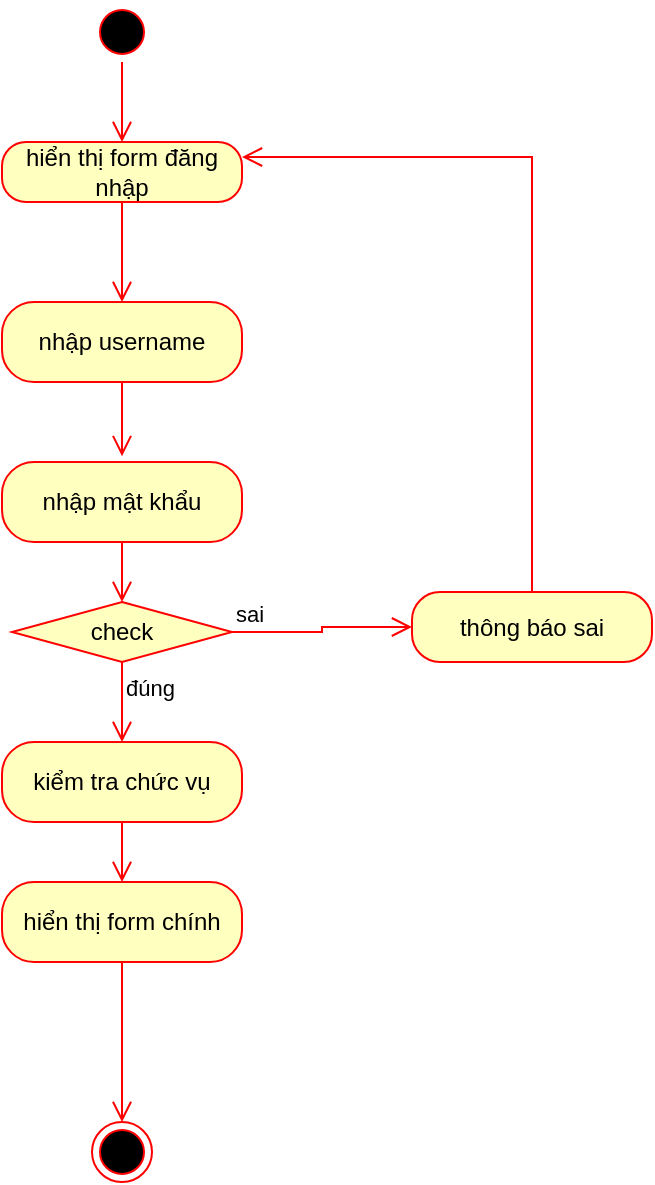 <mxfile version="20.3.0" type="device"><diagram id="CUVV-u7l6AxfCylfgbmC" name="Page-1"><mxGraphModel dx="865" dy="534" grid="1" gridSize="10" guides="1" tooltips="1" connect="1" arrows="1" fold="1" page="1" pageScale="1" pageWidth="850" pageHeight="1100" math="0" shadow="0"><root><mxCell id="0"/><mxCell id="1" parent="0"/><mxCell id="6yCrp6qn9ceeJRNBM0Po-1" value="" style="ellipse;html=1;shape=startState;fillColor=#000000;strokeColor=#ff0000;" parent="1" vertex="1"><mxGeometry x="360" y="180" width="30" height="30" as="geometry"/></mxCell><mxCell id="6yCrp6qn9ceeJRNBM0Po-2" value="" style="edgeStyle=orthogonalEdgeStyle;html=1;verticalAlign=bottom;endArrow=open;endSize=8;strokeColor=#ff0000;rounded=0;entryX=0.5;entryY=0;entryDx=0;entryDy=0;" parent="1" source="6yCrp6qn9ceeJRNBM0Po-1" target="6yCrp6qn9ceeJRNBM0Po-4" edge="1"><mxGeometry relative="1" as="geometry"><mxPoint x="370" y="270" as="targetPoint"/></mxGeometry></mxCell><mxCell id="6yCrp6qn9ceeJRNBM0Po-4" value="hiển thị form đăng nhập" style="rounded=1;whiteSpace=wrap;html=1;arcSize=40;fontColor=#000000;fillColor=#ffffc0;strokeColor=#ff0000;" parent="1" vertex="1"><mxGeometry x="315" y="250" width="120" height="30" as="geometry"/></mxCell><mxCell id="6yCrp6qn9ceeJRNBM0Po-5" value="" style="edgeStyle=orthogonalEdgeStyle;html=1;verticalAlign=bottom;endArrow=open;endSize=8;strokeColor=#ff0000;rounded=0;entryX=0.5;entryY=0;entryDx=0;entryDy=0;" parent="1" source="6yCrp6qn9ceeJRNBM0Po-4" target="6yCrp6qn9ceeJRNBM0Po-6" edge="1"><mxGeometry relative="1" as="geometry"><mxPoint x="375" y="330" as="targetPoint"/></mxGeometry></mxCell><mxCell id="6yCrp6qn9ceeJRNBM0Po-6" value="nhập username" style="rounded=1;whiteSpace=wrap;html=1;arcSize=40;fontColor=#000000;fillColor=#ffffc0;strokeColor=#ff0000;" parent="1" vertex="1"><mxGeometry x="315" y="330" width="120" height="40" as="geometry"/></mxCell><mxCell id="6yCrp6qn9ceeJRNBM0Po-7" value="" style="edgeStyle=orthogonalEdgeStyle;html=1;verticalAlign=bottom;endArrow=open;endSize=8;strokeColor=#ff0000;rounded=0;entryX=0.5;entryY=-0.073;entryDx=0;entryDy=0;entryPerimeter=0;" parent="1" source="6yCrp6qn9ceeJRNBM0Po-6" target="9tqJVjn2WEzQm-eM4vZG-1" edge="1"><mxGeometry relative="1" as="geometry"><mxPoint x="380" y="430" as="targetPoint"/></mxGeometry></mxCell><mxCell id="6yCrp6qn9ceeJRNBM0Po-8" value="check" style="rhombus;whiteSpace=wrap;html=1;fillColor=#ffffc0;strokeColor=#ff0000;" parent="1" vertex="1"><mxGeometry x="320" y="480" width="110" height="30" as="geometry"/></mxCell><mxCell id="6yCrp6qn9ceeJRNBM0Po-9" value="sai" style="edgeStyle=orthogonalEdgeStyle;html=1;align=left;verticalAlign=bottom;endArrow=open;endSize=8;strokeColor=#ff0000;rounded=0;entryX=0;entryY=0.5;entryDx=0;entryDy=0;" parent="1" source="6yCrp6qn9ceeJRNBM0Po-8" target="9tqJVjn2WEzQm-eM4vZG-4" edge="1"><mxGeometry x="-1" relative="1" as="geometry"><mxPoint x="480" y="485" as="targetPoint"/></mxGeometry></mxCell><mxCell id="6yCrp6qn9ceeJRNBM0Po-10" value="đúng" style="edgeStyle=orthogonalEdgeStyle;html=1;align=left;verticalAlign=top;endArrow=open;endSize=8;strokeColor=#ff0000;rounded=0;entryX=0.5;entryY=0;entryDx=0;entryDy=0;" parent="1" source="6yCrp6qn9ceeJRNBM0Po-8" target="6yCrp6qn9ceeJRNBM0Po-17" edge="1"><mxGeometry x="-1" relative="1" as="geometry"><mxPoint x="375" y="550" as="targetPoint"/></mxGeometry></mxCell><mxCell id="6yCrp6qn9ceeJRNBM0Po-17" value="kiểm tra chức vụ" style="rounded=1;whiteSpace=wrap;html=1;arcSize=40;fontColor=#000000;fillColor=#ffffc0;strokeColor=#ff0000;" parent="1" vertex="1"><mxGeometry x="315" y="550" width="120" height="40" as="geometry"/></mxCell><mxCell id="6yCrp6qn9ceeJRNBM0Po-18" value="" style="edgeStyle=orthogonalEdgeStyle;html=1;verticalAlign=bottom;endArrow=open;endSize=8;strokeColor=#ff0000;rounded=0;entryX=0.5;entryY=0;entryDx=0;entryDy=0;" parent="1" source="6yCrp6qn9ceeJRNBM0Po-17" target="6yCrp6qn9ceeJRNBM0Po-22" edge="1"><mxGeometry relative="1" as="geometry"><mxPoint x="375" y="600" as="targetPoint"/></mxGeometry></mxCell><mxCell id="6yCrp6qn9ceeJRNBM0Po-22" value="hiển thị form chính" style="rounded=1;whiteSpace=wrap;html=1;arcSize=40;fontColor=#000000;fillColor=#ffffc0;strokeColor=#ff0000;" parent="1" vertex="1"><mxGeometry x="315" y="620" width="120" height="40" as="geometry"/></mxCell><mxCell id="6yCrp6qn9ceeJRNBM0Po-23" value="" style="edgeStyle=orthogonalEdgeStyle;html=1;verticalAlign=bottom;endArrow=open;endSize=8;strokeColor=#ff0000;rounded=0;entryX=0.5;entryY=0;entryDx=0;entryDy=0;" parent="1" source="6yCrp6qn9ceeJRNBM0Po-22" target="6yCrp6qn9ceeJRNBM0Po-24" edge="1"><mxGeometry relative="1" as="geometry"><mxPoint x="375" y="720" as="targetPoint"/></mxGeometry></mxCell><mxCell id="6yCrp6qn9ceeJRNBM0Po-24" value="" style="ellipse;html=1;shape=endState;fillColor=#000000;strokeColor=#ff0000;" parent="1" vertex="1"><mxGeometry x="360" y="740" width="30" height="30" as="geometry"/></mxCell><mxCell id="9tqJVjn2WEzQm-eM4vZG-1" value="nhập mật khẩu" style="rounded=1;whiteSpace=wrap;html=1;arcSize=40;fontColor=#000000;fillColor=#ffffc0;strokeColor=#ff0000;" vertex="1" parent="1"><mxGeometry x="315" y="410" width="120" height="40" as="geometry"/></mxCell><mxCell id="9tqJVjn2WEzQm-eM4vZG-2" value="" style="edgeStyle=orthogonalEdgeStyle;html=1;verticalAlign=bottom;endArrow=open;endSize=8;strokeColor=#ff0000;rounded=0;entryX=0.5;entryY=0;entryDx=0;entryDy=0;exitX=0.5;exitY=1;exitDx=0;exitDy=0;" edge="1" parent="1" source="9tqJVjn2WEzQm-eM4vZG-1" target="6yCrp6qn9ceeJRNBM0Po-8"><mxGeometry relative="1" as="geometry"><mxPoint x="385" y="417.08" as="targetPoint"/><mxPoint x="385" y="380" as="sourcePoint"/></mxGeometry></mxCell><mxCell id="9tqJVjn2WEzQm-eM4vZG-4" value="thông báo sai" style="rounded=1;whiteSpace=wrap;html=1;arcSize=40;fontColor=#000000;fillColor=#ffffc0;strokeColor=#ff0000;" vertex="1" parent="1"><mxGeometry x="520" y="475" width="120" height="35" as="geometry"/></mxCell><mxCell id="9tqJVjn2WEzQm-eM4vZG-5" value="" style="edgeStyle=orthogonalEdgeStyle;html=1;verticalAlign=bottom;endArrow=open;endSize=8;strokeColor=#ff0000;rounded=0;exitX=0.5;exitY=0;exitDx=0;exitDy=0;entryX=1;entryY=0.25;entryDx=0;entryDy=0;" edge="1" source="9tqJVjn2WEzQm-eM4vZG-4" parent="1" target="6yCrp6qn9ceeJRNBM0Po-4"><mxGeometry relative="1" as="geometry"><mxPoint x="580" y="580" as="targetPoint"/></mxGeometry></mxCell></root></mxGraphModel></diagram></mxfile>